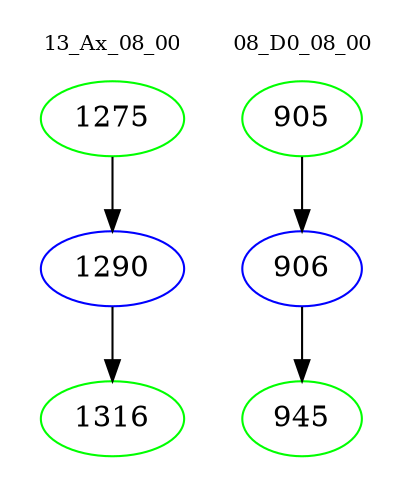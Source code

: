 digraph{
subgraph cluster_0 {
color = white
label = "13_Ax_08_00";
fontsize=10;
T0_1275 [label="1275", color="green"]
T0_1275 -> T0_1290 [color="black"]
T0_1290 [label="1290", color="blue"]
T0_1290 -> T0_1316 [color="black"]
T0_1316 [label="1316", color="green"]
}
subgraph cluster_1 {
color = white
label = "08_D0_08_00";
fontsize=10;
T1_905 [label="905", color="green"]
T1_905 -> T1_906 [color="black"]
T1_906 [label="906", color="blue"]
T1_906 -> T1_945 [color="black"]
T1_945 [label="945", color="green"]
}
}
